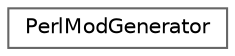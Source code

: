 digraph "Graphical Class Hierarchy"
{
 // INTERACTIVE_SVG=YES
 // LATEX_PDF_SIZE
  bgcolor="transparent";
  edge [fontname=Helvetica,fontsize=10,labelfontname=Helvetica,labelfontsize=10];
  node [fontname=Helvetica,fontsize=10,shape=box,height=0.2,width=0.4];
  rankdir="LR";
  Node0 [label="PerlModGenerator",height=0.2,width=0.4,color="grey40", fillcolor="white", style="filled",URL="$d8/d79/class_perl_mod_generator.html",tooltip=" "];
}
